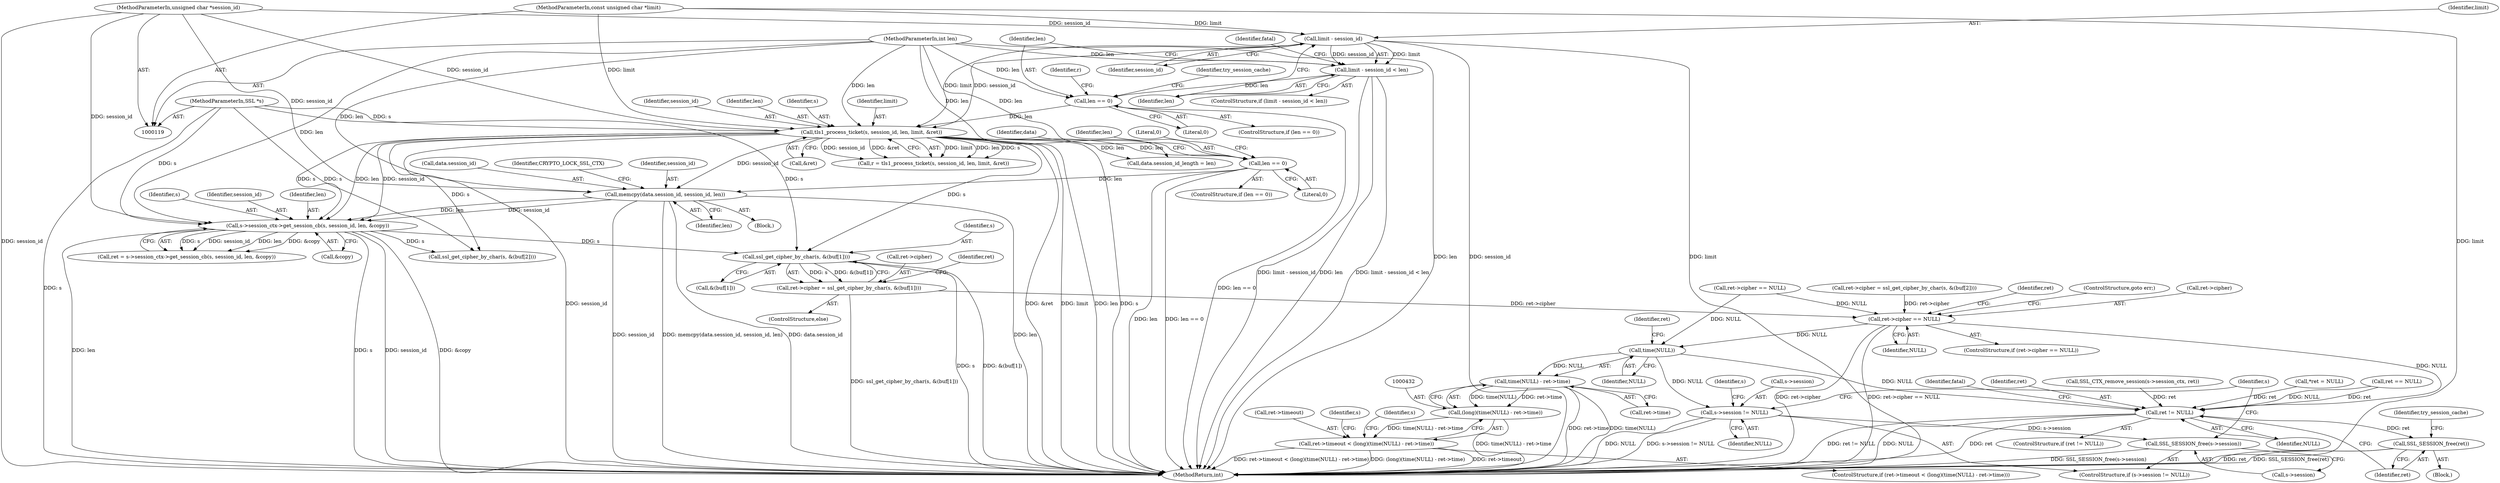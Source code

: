digraph "0_openssl_a004e72b95835136d3f1ea90517f706c24c03da7_0@array" {
"1000413" [label="(Call,ssl_get_cipher_by_char(s, &(buf[1])))"];
"1000158" [label="(Call,tls1_process_ticket(s, session_id, len, limit, &ret))"];
"1000120" [label="(MethodParameterIn,SSL *s)"];
"1000140" [label="(Call,limit - session_id)"];
"1000123" [label="(MethodParameterIn,const unsigned char *limit)"];
"1000121" [label="(MethodParameterIn,unsigned char *session_id)"];
"1000150" [label="(Call,len == 0)"];
"1000139" [label="(Call,limit - session_id < len)"];
"1000122" [label="(MethodParameterIn,int len)"];
"1000285" [label="(Call,s->session_ctx->get_session_cb(s, session_id, len, &copy))"];
"1000219" [label="(Call,memcpy(data.session_id, session_id, len))"];
"1000214" [label="(Call,len == 0)"];
"1000409" [label="(Call,ret->cipher = ssl_get_cipher_by_char(s, &(buf[1])))"];
"1000420" [label="(Call,ret->cipher == NULL)"];
"1000434" [label="(Call,time(NULL))"];
"1000433" [label="(Call,time(NULL) - ret->time)"];
"1000431" [label="(Call,(long)(time(NULL) - ret->time))"];
"1000427" [label="(Call,ret->timeout < (long)(time(NULL) - ret->time))"];
"1000466" [label="(Call,s->session != NULL)"];
"1000471" [label="(Call,SSL_SESSION_free(s->session))"];
"1000493" [label="(Call,ret != NULL)"];
"1000497" [label="(Call,SSL_SESSION_free(ret))"];
"1000509" [label="(Identifier,fatal)"];
"1000140" [label="(Call,limit - session_id)"];
"1000424" [label="(Identifier,NULL)"];
"1000415" [label="(Call,&(buf[1]))"];
"1000139" [label="(Call,limit - session_id < len)"];
"1000142" [label="(Identifier,session_id)"];
"1000408" [label="(ControlStructure,else)"];
"1000213" [label="(ControlStructure,if (len == 0))"];
"1000492" [label="(ControlStructure,if (ret != NULL))"];
"1000437" [label="(Identifier,ret)"];
"1000121" [label="(MethodParameterIn,unsigned char *session_id)"];
"1000220" [label="(Call,data.session_id)"];
"1000151" [label="(Identifier,len)"];
"1000122" [label="(MethodParameterIn,int len)"];
"1000413" [label="(Call,ssl_get_cipher_by_char(s, &(buf[1])))"];
"1000470" [label="(Identifier,NULL)"];
"1000224" [label="(Identifier,len)"];
"1000477" [label="(Identifier,s)"];
"1000163" [label="(Call,&ret)"];
"1000162" [label="(Identifier,limit)"];
"1000221" [label="(Identifier,data)"];
"1000410" [label="(Call,ret->cipher)"];
"1000370" [label="(Call,ret->cipher == NULL)"];
"1000208" [label="(Call,data.session_id_length = len)"];
"1000141" [label="(Identifier,limit)"];
"1000226" [label="(Identifier,CRYPTO_LOCK_SSL_CTX)"];
"1000498" [label="(Identifier,ret)"];
"1000143" [label="(Identifier,len)"];
"1000516" [label="(MethodReturn,int)"];
"1000285" [label="(Call,s->session_ctx->get_session_cb(s, session_id, len, &copy))"];
"1000426" [label="(ControlStructure,if (ret->timeout < (long)(time(NULL) - ret->time)))"];
"1000435" [label="(Identifier,NULL)"];
"1000472" [label="(Call,s->session)"];
"1000223" [label="(Identifier,session_id)"];
"1000215" [label="(Identifier,len)"];
"1000433" [label="(Call,time(NULL) - ret->time)"];
"1000431" [label="(Call,(long)(time(NULL) - ret->time))"];
"1000422" [label="(Identifier,ret)"];
"1000501" [label="(Identifier,try_session_cache)"];
"1000149" [label="(ControlStructure,if (len == 0))"];
"1000286" [label="(Identifier,s)"];
"1000414" [label="(Identifier,s)"];
"1000465" [label="(ControlStructure,if (s->session != NULL))"];
"1000160" [label="(Identifier,session_id)"];
"1000158" [label="(Call,tls1_process_ticket(s, session_id, len, limit, &ret))"];
"1000494" [label="(Identifier,ret)"];
"1000219" [label="(Call,memcpy(data.session_id, session_id, len))"];
"1000429" [label="(Identifier,ret)"];
"1000497" [label="(Call,SSL_SESSION_free(ret))"];
"1000428" [label="(Call,ret->timeout)"];
"1000493" [label="(Call,ret != NULL)"];
"1000161" [label="(Identifier,len)"];
"1000466" [label="(Call,s->session != NULL)"];
"1000159" [label="(Identifier,s)"];
"1000496" [label="(Block,)"];
"1000473" [label="(Identifier,s)"];
"1000451" [label="(Call,SSL_CTX_remove_session(s->session_ctx, ret))"];
"1000138" [label="(ControlStructure,if (limit - session_id < len))"];
"1000283" [label="(Call,ret = s->session_ctx->get_session_cb(s, session_id, len, &copy))"];
"1000152" [label="(Literal,0)"];
"1000146" [label="(Identifier,fatal)"];
"1000409" [label="(Call,ret->cipher = ssl_get_cipher_by_char(s, &(buf[1])))"];
"1000427" [label="(Call,ret->timeout < (long)(time(NULL) - ret->time))"];
"1000436" [label="(Call,ret->time)"];
"1000156" [label="(Call,r = tls1_process_ticket(s, session_id, len, limit, &ret))"];
"1000289" [label="(Call,&copy)"];
"1000461" [label="(Identifier,s)"];
"1000199" [label="(Block,)"];
"1000287" [label="(Identifier,session_id)"];
"1000150" [label="(Call,len == 0)"];
"1000157" [label="(Identifier,r)"];
"1000120" [label="(MethodParameterIn,SSL *s)"];
"1000495" [label="(Identifier,NULL)"];
"1000126" [label="(Call,*ret = NULL)"];
"1000324" [label="(Call,ret == NULL)"];
"1000420" [label="(Call,ret->cipher == NULL)"];
"1000218" [label="(Literal,0)"];
"1000467" [label="(Call,s->session)"];
"1000154" [label="(Identifier,try_session_cache)"];
"1000425" [label="(ControlStructure,goto err;)"];
"1000216" [label="(Literal,0)"];
"1000288" [label="(Identifier,len)"];
"1000444" [label="(Identifier,s)"];
"1000419" [label="(ControlStructure,if (ret->cipher == NULL))"];
"1000471" [label="(Call,SSL_SESSION_free(s->session))"];
"1000434" [label="(Call,time(NULL))"];
"1000402" [label="(Call,ssl_get_cipher_by_char(s, &(buf[2])))"];
"1000421" [label="(Call,ret->cipher)"];
"1000398" [label="(Call,ret->cipher = ssl_get_cipher_by_char(s, &(buf[2])))"];
"1000214" [label="(Call,len == 0)"];
"1000123" [label="(MethodParameterIn,const unsigned char *limit)"];
"1000413" -> "1000409"  [label="AST: "];
"1000413" -> "1000415"  [label="CFG: "];
"1000414" -> "1000413"  [label="AST: "];
"1000415" -> "1000413"  [label="AST: "];
"1000409" -> "1000413"  [label="CFG: "];
"1000413" -> "1000516"  [label="DDG: s"];
"1000413" -> "1000516"  [label="DDG: &(buf[1])"];
"1000413" -> "1000409"  [label="DDG: s"];
"1000413" -> "1000409"  [label="DDG: &(buf[1])"];
"1000158" -> "1000413"  [label="DDG: s"];
"1000285" -> "1000413"  [label="DDG: s"];
"1000120" -> "1000413"  [label="DDG: s"];
"1000158" -> "1000156"  [label="AST: "];
"1000158" -> "1000163"  [label="CFG: "];
"1000159" -> "1000158"  [label="AST: "];
"1000160" -> "1000158"  [label="AST: "];
"1000161" -> "1000158"  [label="AST: "];
"1000162" -> "1000158"  [label="AST: "];
"1000163" -> "1000158"  [label="AST: "];
"1000156" -> "1000158"  [label="CFG: "];
"1000158" -> "1000516"  [label="DDG: s"];
"1000158" -> "1000516"  [label="DDG: session_id"];
"1000158" -> "1000516"  [label="DDG: &ret"];
"1000158" -> "1000516"  [label="DDG: limit"];
"1000158" -> "1000516"  [label="DDG: len"];
"1000158" -> "1000156"  [label="DDG: limit"];
"1000158" -> "1000156"  [label="DDG: len"];
"1000158" -> "1000156"  [label="DDG: s"];
"1000158" -> "1000156"  [label="DDG: session_id"];
"1000158" -> "1000156"  [label="DDG: &ret"];
"1000120" -> "1000158"  [label="DDG: s"];
"1000140" -> "1000158"  [label="DDG: session_id"];
"1000140" -> "1000158"  [label="DDG: limit"];
"1000121" -> "1000158"  [label="DDG: session_id"];
"1000150" -> "1000158"  [label="DDG: len"];
"1000122" -> "1000158"  [label="DDG: len"];
"1000123" -> "1000158"  [label="DDG: limit"];
"1000158" -> "1000208"  [label="DDG: len"];
"1000158" -> "1000214"  [label="DDG: len"];
"1000158" -> "1000219"  [label="DDG: session_id"];
"1000158" -> "1000285"  [label="DDG: s"];
"1000158" -> "1000285"  [label="DDG: session_id"];
"1000158" -> "1000285"  [label="DDG: len"];
"1000158" -> "1000402"  [label="DDG: s"];
"1000120" -> "1000119"  [label="AST: "];
"1000120" -> "1000516"  [label="DDG: s"];
"1000120" -> "1000285"  [label="DDG: s"];
"1000120" -> "1000402"  [label="DDG: s"];
"1000140" -> "1000139"  [label="AST: "];
"1000140" -> "1000142"  [label="CFG: "];
"1000141" -> "1000140"  [label="AST: "];
"1000142" -> "1000140"  [label="AST: "];
"1000143" -> "1000140"  [label="CFG: "];
"1000140" -> "1000516"  [label="DDG: session_id"];
"1000140" -> "1000516"  [label="DDG: limit"];
"1000140" -> "1000139"  [label="DDG: limit"];
"1000140" -> "1000139"  [label="DDG: session_id"];
"1000123" -> "1000140"  [label="DDG: limit"];
"1000121" -> "1000140"  [label="DDG: session_id"];
"1000123" -> "1000119"  [label="AST: "];
"1000123" -> "1000516"  [label="DDG: limit"];
"1000121" -> "1000119"  [label="AST: "];
"1000121" -> "1000516"  [label="DDG: session_id"];
"1000121" -> "1000219"  [label="DDG: session_id"];
"1000121" -> "1000285"  [label="DDG: session_id"];
"1000150" -> "1000149"  [label="AST: "];
"1000150" -> "1000152"  [label="CFG: "];
"1000151" -> "1000150"  [label="AST: "];
"1000152" -> "1000150"  [label="AST: "];
"1000154" -> "1000150"  [label="CFG: "];
"1000157" -> "1000150"  [label="CFG: "];
"1000150" -> "1000516"  [label="DDG: len == 0"];
"1000139" -> "1000150"  [label="DDG: len"];
"1000122" -> "1000150"  [label="DDG: len"];
"1000139" -> "1000138"  [label="AST: "];
"1000139" -> "1000143"  [label="CFG: "];
"1000143" -> "1000139"  [label="AST: "];
"1000146" -> "1000139"  [label="CFG: "];
"1000151" -> "1000139"  [label="CFG: "];
"1000139" -> "1000516"  [label="DDG: limit - session_id < len"];
"1000139" -> "1000516"  [label="DDG: limit - session_id"];
"1000139" -> "1000516"  [label="DDG: len"];
"1000122" -> "1000139"  [label="DDG: len"];
"1000122" -> "1000119"  [label="AST: "];
"1000122" -> "1000516"  [label="DDG: len"];
"1000122" -> "1000208"  [label="DDG: len"];
"1000122" -> "1000214"  [label="DDG: len"];
"1000122" -> "1000219"  [label="DDG: len"];
"1000122" -> "1000285"  [label="DDG: len"];
"1000285" -> "1000283"  [label="AST: "];
"1000285" -> "1000289"  [label="CFG: "];
"1000286" -> "1000285"  [label="AST: "];
"1000287" -> "1000285"  [label="AST: "];
"1000288" -> "1000285"  [label="AST: "];
"1000289" -> "1000285"  [label="AST: "];
"1000283" -> "1000285"  [label="CFG: "];
"1000285" -> "1000516"  [label="DDG: s"];
"1000285" -> "1000516"  [label="DDG: session_id"];
"1000285" -> "1000516"  [label="DDG: &copy"];
"1000285" -> "1000516"  [label="DDG: len"];
"1000285" -> "1000283"  [label="DDG: s"];
"1000285" -> "1000283"  [label="DDG: session_id"];
"1000285" -> "1000283"  [label="DDG: len"];
"1000285" -> "1000283"  [label="DDG: &copy"];
"1000219" -> "1000285"  [label="DDG: session_id"];
"1000219" -> "1000285"  [label="DDG: len"];
"1000285" -> "1000402"  [label="DDG: s"];
"1000219" -> "1000199"  [label="AST: "];
"1000219" -> "1000224"  [label="CFG: "];
"1000220" -> "1000219"  [label="AST: "];
"1000223" -> "1000219"  [label="AST: "];
"1000224" -> "1000219"  [label="AST: "];
"1000226" -> "1000219"  [label="CFG: "];
"1000219" -> "1000516"  [label="DDG: session_id"];
"1000219" -> "1000516"  [label="DDG: memcpy(data.session_id, session_id, len)"];
"1000219" -> "1000516"  [label="DDG: data.session_id"];
"1000219" -> "1000516"  [label="DDG: len"];
"1000214" -> "1000219"  [label="DDG: len"];
"1000214" -> "1000213"  [label="AST: "];
"1000214" -> "1000216"  [label="CFG: "];
"1000215" -> "1000214"  [label="AST: "];
"1000216" -> "1000214"  [label="AST: "];
"1000218" -> "1000214"  [label="CFG: "];
"1000221" -> "1000214"  [label="CFG: "];
"1000214" -> "1000516"  [label="DDG: len == 0"];
"1000214" -> "1000516"  [label="DDG: len"];
"1000409" -> "1000408"  [label="AST: "];
"1000410" -> "1000409"  [label="AST: "];
"1000422" -> "1000409"  [label="CFG: "];
"1000409" -> "1000516"  [label="DDG: ssl_get_cipher_by_char(s, &(buf[1]))"];
"1000409" -> "1000420"  [label="DDG: ret->cipher"];
"1000420" -> "1000419"  [label="AST: "];
"1000420" -> "1000424"  [label="CFG: "];
"1000421" -> "1000420"  [label="AST: "];
"1000424" -> "1000420"  [label="AST: "];
"1000425" -> "1000420"  [label="CFG: "];
"1000429" -> "1000420"  [label="CFG: "];
"1000420" -> "1000516"  [label="DDG: ret->cipher == NULL"];
"1000420" -> "1000516"  [label="DDG: ret->cipher"];
"1000398" -> "1000420"  [label="DDG: ret->cipher"];
"1000370" -> "1000420"  [label="DDG: NULL"];
"1000420" -> "1000434"  [label="DDG: NULL"];
"1000420" -> "1000493"  [label="DDG: NULL"];
"1000434" -> "1000433"  [label="AST: "];
"1000434" -> "1000435"  [label="CFG: "];
"1000435" -> "1000434"  [label="AST: "];
"1000437" -> "1000434"  [label="CFG: "];
"1000434" -> "1000433"  [label="DDG: NULL"];
"1000370" -> "1000434"  [label="DDG: NULL"];
"1000434" -> "1000466"  [label="DDG: NULL"];
"1000434" -> "1000493"  [label="DDG: NULL"];
"1000433" -> "1000431"  [label="AST: "];
"1000433" -> "1000436"  [label="CFG: "];
"1000436" -> "1000433"  [label="AST: "];
"1000431" -> "1000433"  [label="CFG: "];
"1000433" -> "1000516"  [label="DDG: ret->time"];
"1000433" -> "1000516"  [label="DDG: time(NULL)"];
"1000433" -> "1000431"  [label="DDG: time(NULL)"];
"1000433" -> "1000431"  [label="DDG: ret->time"];
"1000431" -> "1000427"  [label="AST: "];
"1000432" -> "1000431"  [label="AST: "];
"1000427" -> "1000431"  [label="CFG: "];
"1000431" -> "1000516"  [label="DDG: time(NULL) - ret->time"];
"1000431" -> "1000427"  [label="DDG: time(NULL) - ret->time"];
"1000427" -> "1000426"  [label="AST: "];
"1000428" -> "1000427"  [label="AST: "];
"1000444" -> "1000427"  [label="CFG: "];
"1000461" -> "1000427"  [label="CFG: "];
"1000427" -> "1000516"  [label="DDG: ret->timeout"];
"1000427" -> "1000516"  [label="DDG: ret->timeout < (long)(time(NULL) - ret->time)"];
"1000427" -> "1000516"  [label="DDG: (long)(time(NULL) - ret->time)"];
"1000466" -> "1000465"  [label="AST: "];
"1000466" -> "1000470"  [label="CFG: "];
"1000467" -> "1000466"  [label="AST: "];
"1000470" -> "1000466"  [label="AST: "];
"1000473" -> "1000466"  [label="CFG: "];
"1000477" -> "1000466"  [label="CFG: "];
"1000466" -> "1000516"  [label="DDG: NULL"];
"1000466" -> "1000516"  [label="DDG: s->session != NULL"];
"1000466" -> "1000471"  [label="DDG: s->session"];
"1000471" -> "1000465"  [label="AST: "];
"1000471" -> "1000472"  [label="CFG: "];
"1000472" -> "1000471"  [label="AST: "];
"1000477" -> "1000471"  [label="CFG: "];
"1000471" -> "1000516"  [label="DDG: SSL_SESSION_free(s->session)"];
"1000493" -> "1000492"  [label="AST: "];
"1000493" -> "1000495"  [label="CFG: "];
"1000494" -> "1000493"  [label="AST: "];
"1000495" -> "1000493"  [label="AST: "];
"1000498" -> "1000493"  [label="CFG: "];
"1000509" -> "1000493"  [label="CFG: "];
"1000493" -> "1000516"  [label="DDG: ret"];
"1000493" -> "1000516"  [label="DDG: ret != NULL"];
"1000493" -> "1000516"  [label="DDG: NULL"];
"1000451" -> "1000493"  [label="DDG: ret"];
"1000126" -> "1000493"  [label="DDG: ret"];
"1000324" -> "1000493"  [label="DDG: ret"];
"1000324" -> "1000493"  [label="DDG: NULL"];
"1000493" -> "1000497"  [label="DDG: ret"];
"1000497" -> "1000496"  [label="AST: "];
"1000497" -> "1000498"  [label="CFG: "];
"1000498" -> "1000497"  [label="AST: "];
"1000501" -> "1000497"  [label="CFG: "];
"1000497" -> "1000516"  [label="DDG: ret"];
"1000497" -> "1000516"  [label="DDG: SSL_SESSION_free(ret)"];
}
